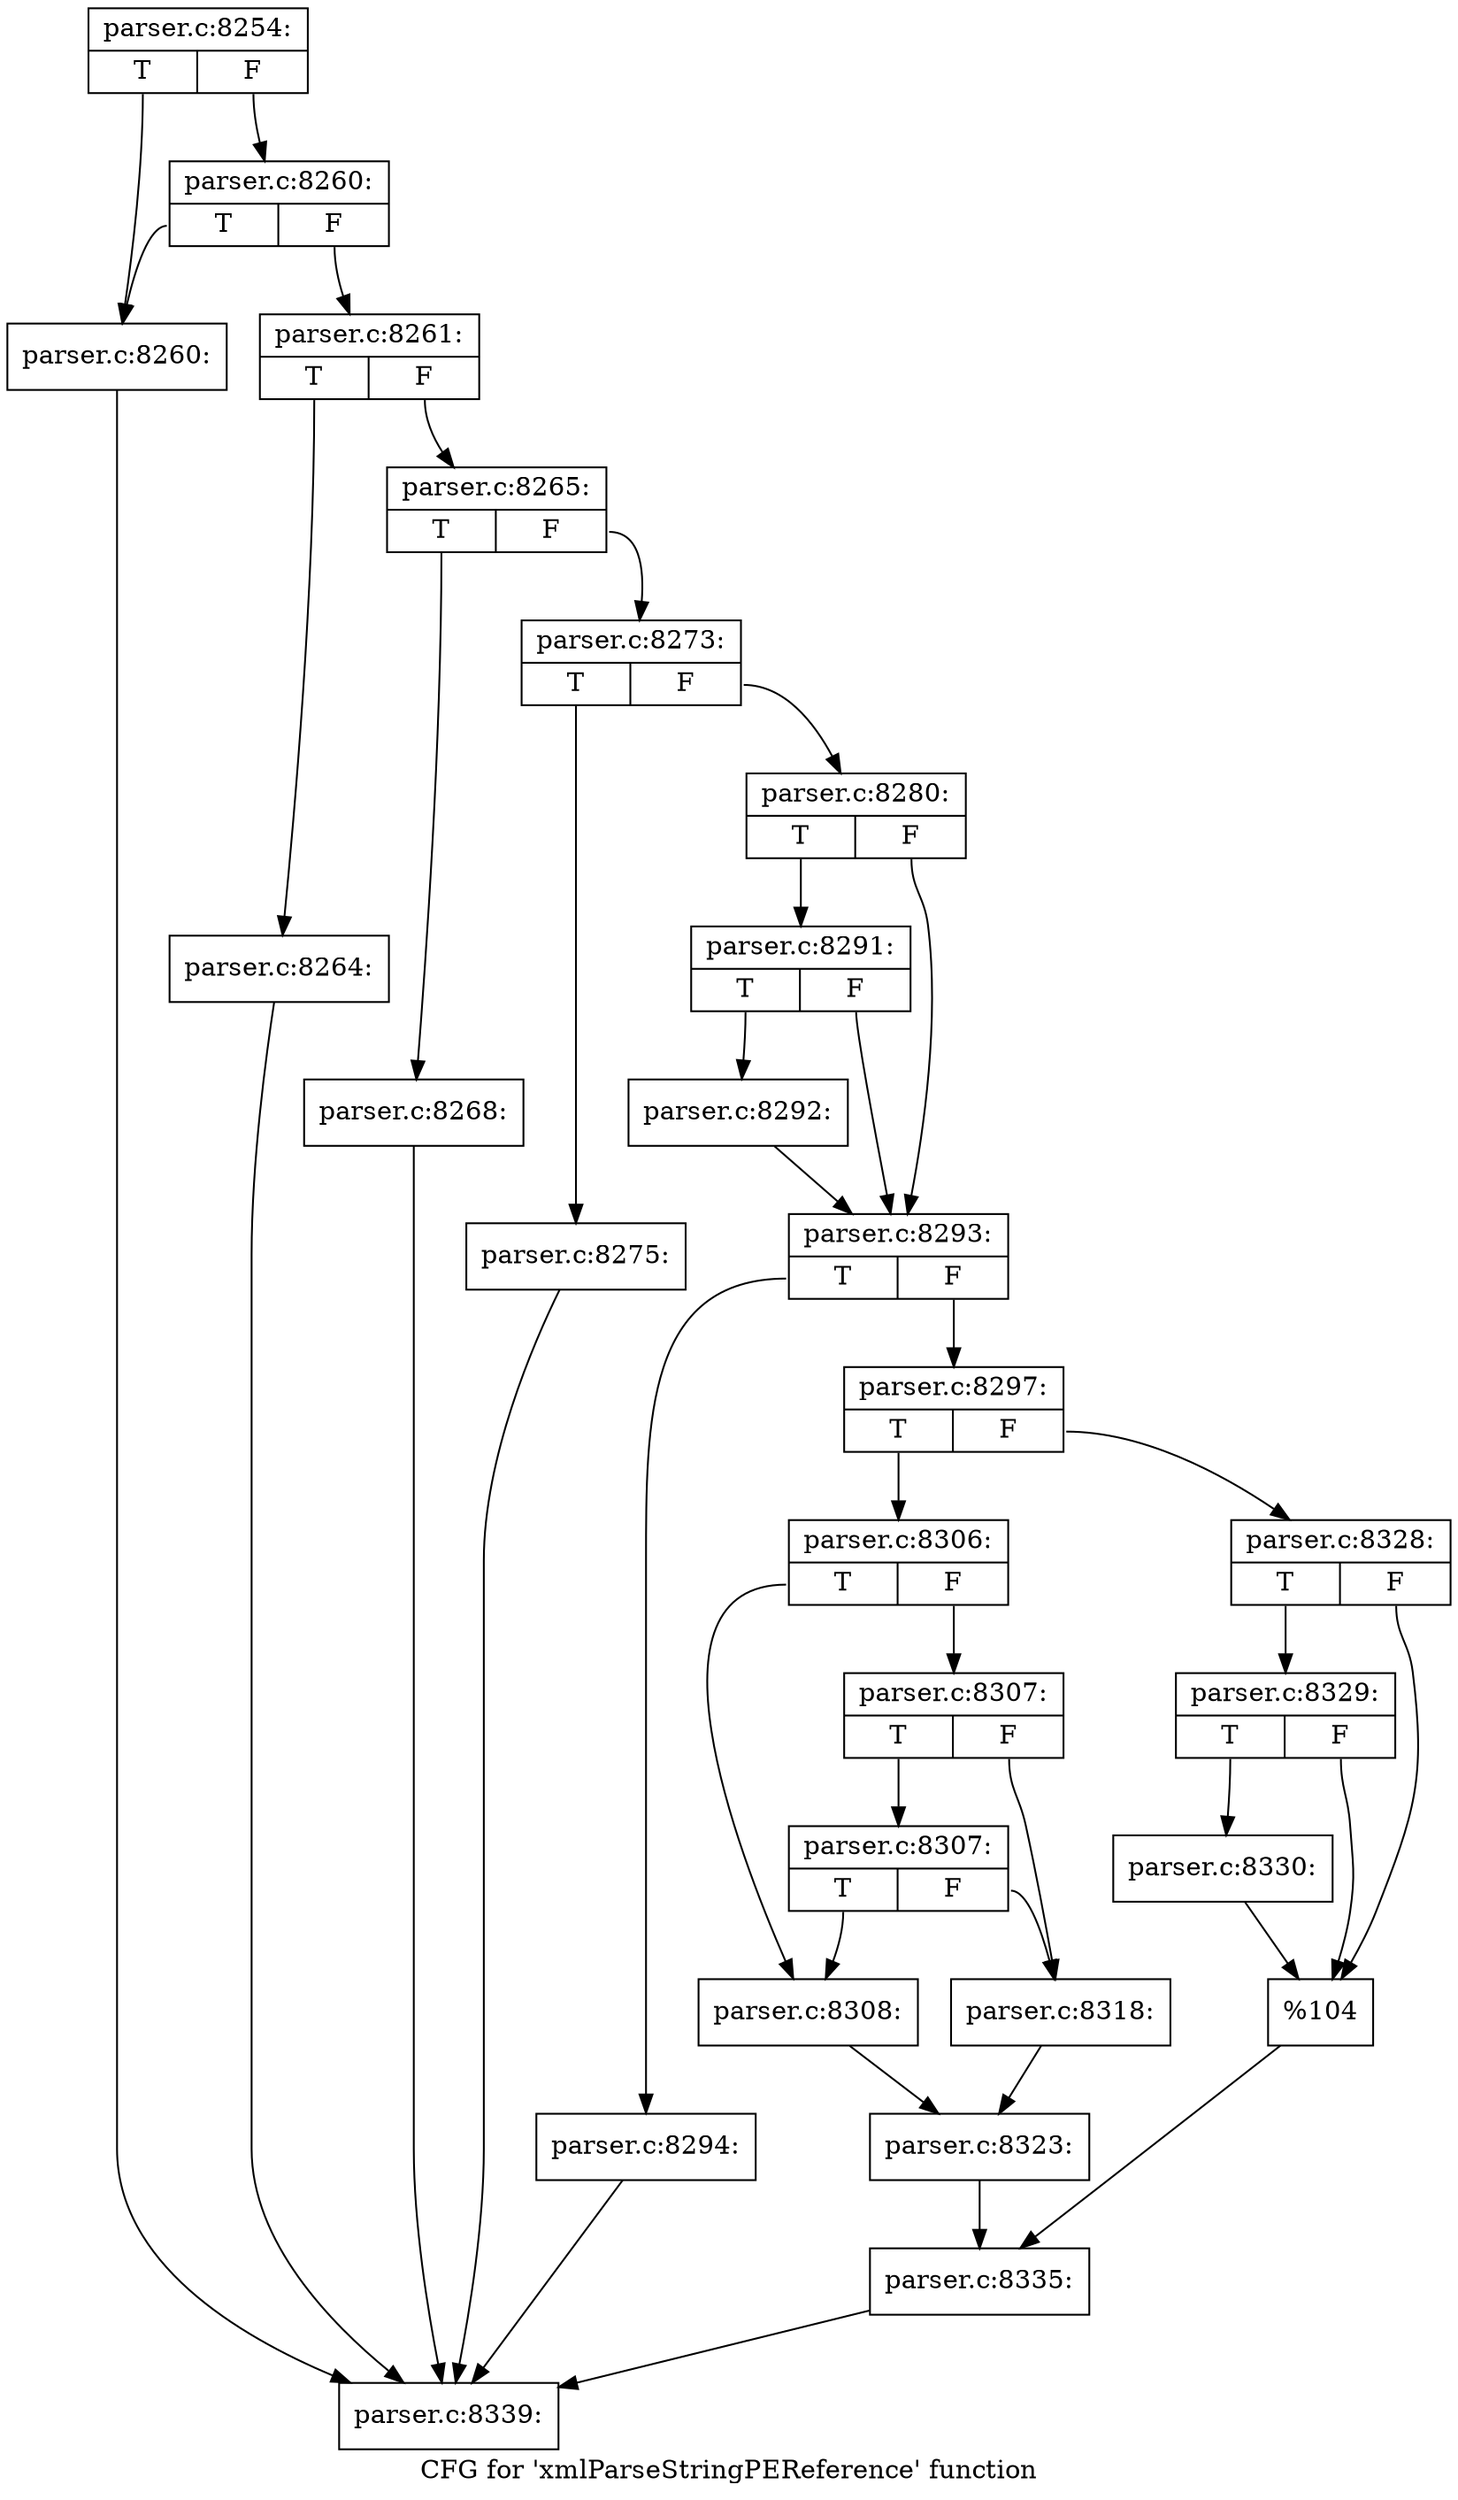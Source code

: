 digraph "CFG for 'xmlParseStringPEReference' function" {
	label="CFG for 'xmlParseStringPEReference' function";

	Node0x6150320 [shape=record,label="{parser.c:8254:|{<s0>T|<s1>F}}"];
	Node0x6150320:s0 -> Node0x6168600;
	Node0x6150320:s1 -> Node0x61686a0;
	Node0x61686a0 [shape=record,label="{parser.c:8260:|{<s0>T|<s1>F}}"];
	Node0x61686a0:s0 -> Node0x6168600;
	Node0x61686a0:s1 -> Node0x6168650;
	Node0x6168600 [shape=record,label="{parser.c:8260:}"];
	Node0x6168600 -> Node0x6167410;
	Node0x6168650 [shape=record,label="{parser.c:8261:|{<s0>T|<s1>F}}"];
	Node0x6168650:s0 -> Node0x61691f0;
	Node0x6168650:s1 -> Node0x6169240;
	Node0x61691f0 [shape=record,label="{parser.c:8264:}"];
	Node0x61691f0 -> Node0x6167410;
	Node0x6169240 [shape=record,label="{parser.c:8265:|{<s0>T|<s1>F}}"];
	Node0x6169240:s0 -> Node0x6169b70;
	Node0x6169240:s1 -> Node0x6169bc0;
	Node0x6169b70 [shape=record,label="{parser.c:8268:}"];
	Node0x6169b70 -> Node0x6167410;
	Node0x6169bc0 [shape=record,label="{parser.c:8273:|{<s0>T|<s1>F}}"];
	Node0x6169bc0:s0 -> Node0x616a880;
	Node0x6169bc0:s1 -> Node0x616a8d0;
	Node0x616a880 [shape=record,label="{parser.c:8275:}"];
	Node0x616a880 -> Node0x6167410;
	Node0x616a8d0 [shape=record,label="{parser.c:8280:|{<s0>T|<s1>F}}"];
	Node0x616a8d0:s0 -> Node0x616b950;
	Node0x616a8d0:s1 -> Node0x616b900;
	Node0x616b950 [shape=record,label="{parser.c:8291:|{<s0>T|<s1>F}}"];
	Node0x616b950:s0 -> Node0x616b8b0;
	Node0x616b950:s1 -> Node0x616b900;
	Node0x616b8b0 [shape=record,label="{parser.c:8292:}"];
	Node0x616b8b0 -> Node0x616b900;
	Node0x616b900 [shape=record,label="{parser.c:8293:|{<s0>T|<s1>F}}"];
	Node0x616b900:s0 -> Node0x616c980;
	Node0x616b900:s1 -> Node0x616c9d0;
	Node0x616c980 [shape=record,label="{parser.c:8294:}"];
	Node0x616c980 -> Node0x6167410;
	Node0x616c9d0 [shape=record,label="{parser.c:8297:|{<s0>T|<s1>F}}"];
	Node0x616c9d0:s0 -> Node0x616d1e0;
	Node0x616c9d0:s1 -> Node0x616d280;
	Node0x616d1e0 [shape=record,label="{parser.c:8306:|{<s0>T|<s1>F}}"];
	Node0x616d1e0:s0 -> Node0x616d640;
	Node0x616d1e0:s1 -> Node0x616d730;
	Node0x616d730 [shape=record,label="{parser.c:8307:|{<s0>T|<s1>F}}"];
	Node0x616d730:s0 -> Node0x616dae0;
	Node0x616d730:s1 -> Node0x616d6e0;
	Node0x616dae0 [shape=record,label="{parser.c:8307:|{<s0>T|<s1>F}}"];
	Node0x616dae0:s0 -> Node0x616d640;
	Node0x616dae0:s1 -> Node0x616d6e0;
	Node0x616d640 [shape=record,label="{parser.c:8308:}"];
	Node0x616d640 -> Node0x616d690;
	Node0x616d6e0 [shape=record,label="{parser.c:8318:}"];
	Node0x616d6e0 -> Node0x616d690;
	Node0x616d690 [shape=record,label="{parser.c:8323:}"];
	Node0x616d690 -> Node0x616d230;
	Node0x616d280 [shape=record,label="{parser.c:8328:|{<s0>T|<s1>F}}"];
	Node0x616d280:s0 -> Node0x616f040;
	Node0x616d280:s1 -> Node0x616eff0;
	Node0x616f040 [shape=record,label="{parser.c:8329:|{<s0>T|<s1>F}}"];
	Node0x616f040:s0 -> Node0x616efa0;
	Node0x616f040:s1 -> Node0x616eff0;
	Node0x616efa0 [shape=record,label="{parser.c:8330:}"];
	Node0x616efa0 -> Node0x616eff0;
	Node0x616eff0 [shape=record,label="{%104}"];
	Node0x616eff0 -> Node0x616d230;
	Node0x616d230 [shape=record,label="{parser.c:8335:}"];
	Node0x616d230 -> Node0x6167410;
	Node0x6167410 [shape=record,label="{parser.c:8339:}"];
}
